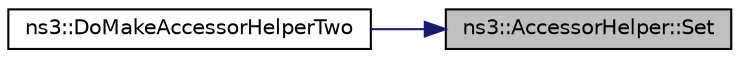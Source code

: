 digraph "ns3::AccessorHelper::Set"
{
 // LATEX_PDF_SIZE
  edge [fontname="Helvetica",fontsize="10",labelfontname="Helvetica",labelfontsize="10"];
  node [fontname="Helvetica",fontsize="10",shape=record];
  rankdir="RL";
  Node1 [label="ns3::AccessorHelper::Set",height=0.2,width=0.4,color="black", fillcolor="grey75", style="filled", fontcolor="black",tooltip="Set the underlying member to the argument AttributeValue."];
  Node1 -> Node2 [dir="back",color="midnightblue",fontsize="10",style="solid",fontname="Helvetica"];
  Node2 [label="ns3::DoMakeAccessorHelperTwo",height=0.2,width=0.4,color="black", fillcolor="white", style="filled",URL="$group__attributeimpl.html#ga690a8a90ca2e70070403aa3e44d20f99",tooltip="MakeAccessorHelper implementation with a class get functor method and a class set method returning vo..."];
}
